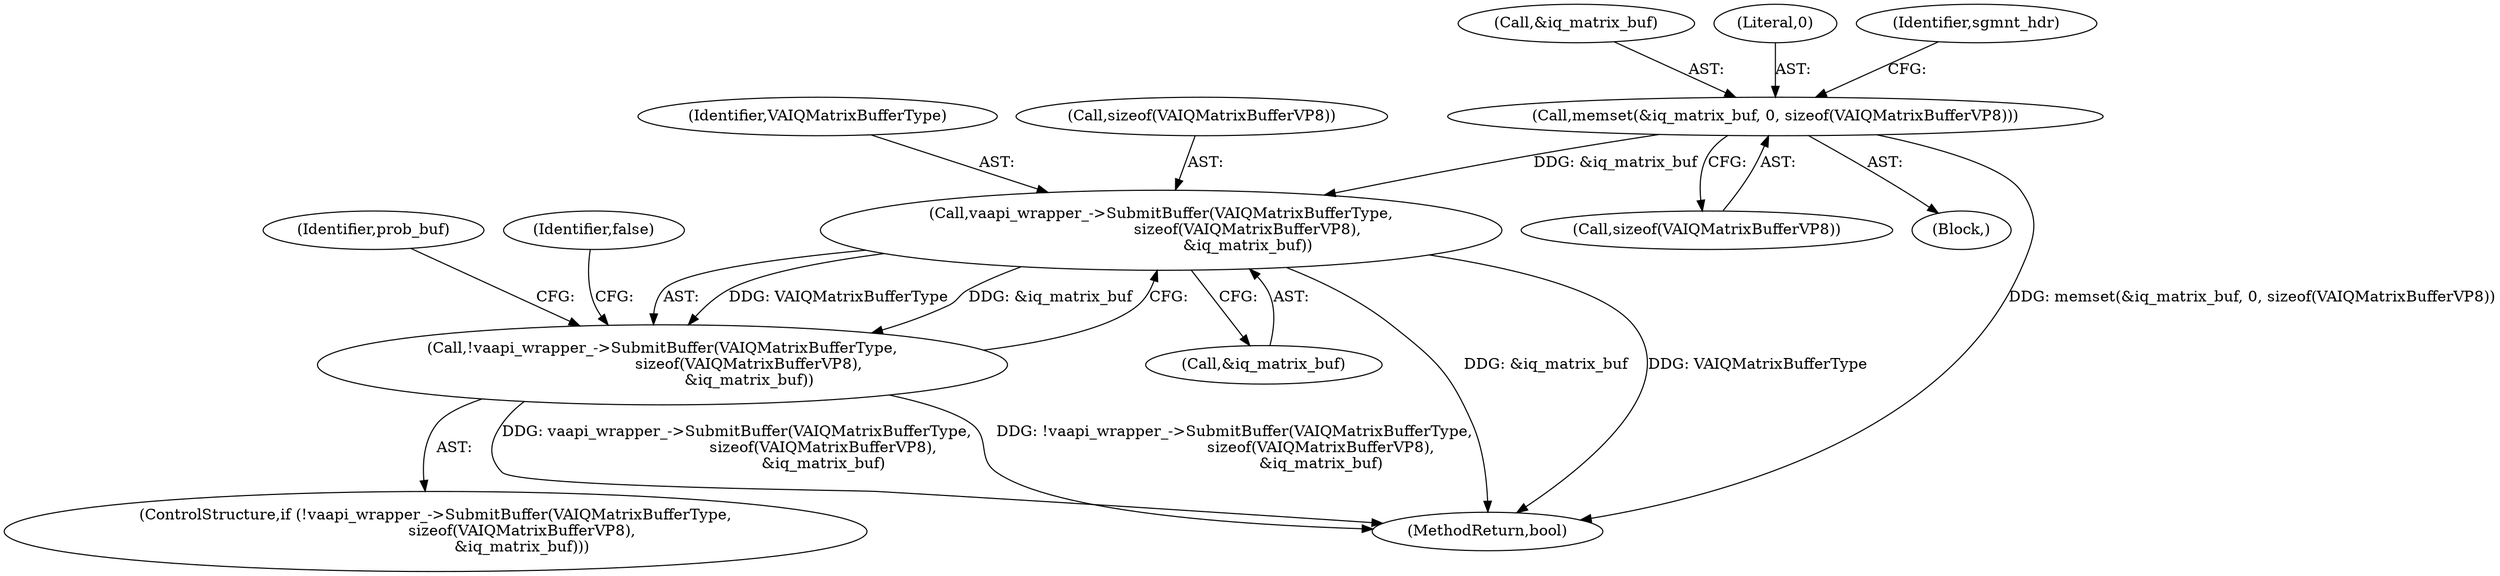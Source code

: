 digraph "0_Chrome_27c68f543e5eba779902447445dfb05ec3f5bf75_2@API" {
"1000108" [label="(Call,memset(&iq_matrix_buf, 0, sizeof(VAIQMatrixBufferVP8)))"];
"1000269" [label="(Call,vaapi_wrapper_->SubmitBuffer(VAIQMatrixBufferType,\n                                    sizeof(VAIQMatrixBufferVP8),\n                                    &iq_matrix_buf))"];
"1000268" [label="(Call,!vaapi_wrapper_->SubmitBuffer(VAIQMatrixBufferType,\n                                    sizeof(VAIQMatrixBufferVP8),\n                                    &iq_matrix_buf))"];
"1000109" [label="(Call,&iq_matrix_buf)"];
"1000108" [label="(Call,memset(&iq_matrix_buf, 0, sizeof(VAIQMatrixBufferVP8)))"];
"1000111" [label="(Literal,0)"];
"1000270" [label="(Identifier,VAIQMatrixBufferType)"];
"1000112" [label="(Call,sizeof(VAIQMatrixBufferVP8))"];
"1000106" [label="(Block,)"];
"1000271" [label="(Call,sizeof(VAIQMatrixBufferVP8))"];
"1000268" [label="(Call,!vaapi_wrapper_->SubmitBuffer(VAIQMatrixBufferType,\n                                    sizeof(VAIQMatrixBufferVP8),\n                                    &iq_matrix_buf))"];
"1000269" [label="(Call,vaapi_wrapper_->SubmitBuffer(VAIQMatrixBufferType,\n                                    sizeof(VAIQMatrixBufferVP8),\n                                    &iq_matrix_buf))"];
"1000273" [label="(Call,&iq_matrix_buf)"];
"1000280" [label="(Identifier,prob_buf)"];
"1000786" [label="(MethodReturn,bool)"];
"1000116" [label="(Identifier,sgmnt_hdr)"];
"1000276" [label="(Identifier,false)"];
"1000267" [label="(ControlStructure,if (!vaapi_wrapper_->SubmitBuffer(VAIQMatrixBufferType,\n                                    sizeof(VAIQMatrixBufferVP8),\n                                    &iq_matrix_buf)))"];
"1000108" -> "1000106"  [label="AST: "];
"1000108" -> "1000112"  [label="CFG: "];
"1000109" -> "1000108"  [label="AST: "];
"1000111" -> "1000108"  [label="AST: "];
"1000112" -> "1000108"  [label="AST: "];
"1000116" -> "1000108"  [label="CFG: "];
"1000108" -> "1000786"  [label="DDG: memset(&iq_matrix_buf, 0, sizeof(VAIQMatrixBufferVP8))"];
"1000108" -> "1000269"  [label="DDG: &iq_matrix_buf"];
"1000269" -> "1000268"  [label="AST: "];
"1000269" -> "1000273"  [label="CFG: "];
"1000270" -> "1000269"  [label="AST: "];
"1000271" -> "1000269"  [label="AST: "];
"1000273" -> "1000269"  [label="AST: "];
"1000268" -> "1000269"  [label="CFG: "];
"1000269" -> "1000786"  [label="DDG: &iq_matrix_buf"];
"1000269" -> "1000786"  [label="DDG: VAIQMatrixBufferType"];
"1000269" -> "1000268"  [label="DDG: VAIQMatrixBufferType"];
"1000269" -> "1000268"  [label="DDG: &iq_matrix_buf"];
"1000268" -> "1000267"  [label="AST: "];
"1000276" -> "1000268"  [label="CFG: "];
"1000280" -> "1000268"  [label="CFG: "];
"1000268" -> "1000786"  [label="DDG: vaapi_wrapper_->SubmitBuffer(VAIQMatrixBufferType,\n                                    sizeof(VAIQMatrixBufferVP8),\n                                    &iq_matrix_buf)"];
"1000268" -> "1000786"  [label="DDG: !vaapi_wrapper_->SubmitBuffer(VAIQMatrixBufferType,\n                                    sizeof(VAIQMatrixBufferVP8),\n                                    &iq_matrix_buf)"];
}
